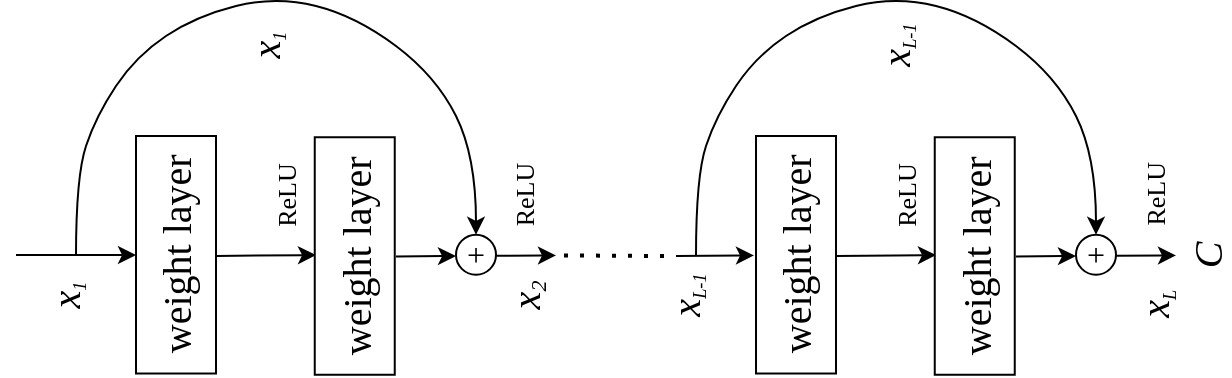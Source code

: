 <mxfile version="14.4.2" type="github">
  <diagram id="cEXB4-bxNu662J2PTYuq" name="第 1 页">
    <mxGraphModel dx="981" dy="552" grid="1" gridSize="10" guides="1" tooltips="1" connect="1" arrows="1" fold="1" page="1" pageScale="1" pageWidth="827" pageHeight="1169" math="0" shadow="0">
      <root>
        <mxCell id="0" />
        <mxCell id="1" parent="0" />
        <mxCell id="yHtuHeyz4KcuY9ajyl9l-1" value="&lt;font face=&quot;Times New Roman&quot; style=&quot;font-size: 20px&quot;&gt;weight layer&lt;/font&gt;" style="rounded=0;whiteSpace=wrap;html=1;rotation=-90;" vertex="1" parent="1">
          <mxGeometry x="80.63" y="269.38" width="118.75" height="40" as="geometry" />
        </mxCell>
        <mxCell id="yHtuHeyz4KcuY9ajyl9l-3" value="" style="endArrow=classic;html=1;" edge="1" parent="1">
          <mxGeometry width="50" height="50" relative="1" as="geometry">
            <mxPoint x="60" y="289.5" as="sourcePoint" />
            <mxPoint x="120" y="289.5" as="targetPoint" />
          </mxGeometry>
        </mxCell>
        <mxCell id="yHtuHeyz4KcuY9ajyl9l-4" value="" style="endArrow=classic;html=1;" edge="1" parent="1">
          <mxGeometry width="50" height="50" relative="1" as="geometry">
            <mxPoint x="160" y="290" as="sourcePoint" />
            <mxPoint x="210" y="289.5" as="targetPoint" />
          </mxGeometry>
        </mxCell>
        <mxCell id="yHtuHeyz4KcuY9ajyl9l-5" value="&lt;font face=&quot;Times New Roman&quot; style=&quot;font-size: 13px&quot;&gt;ReLU&lt;/font&gt;" style="text;html=1;resizable=0;autosize=1;align=center;verticalAlign=middle;points=[];fillColor=none;strokeColor=none;rounded=0;rotation=-90;" vertex="1" parent="1">
          <mxGeometry x="170" y="250" width="50" height="20" as="geometry" />
        </mxCell>
        <mxCell id="yHtuHeyz4KcuY9ajyl9l-7" value="&lt;font face=&quot;Times New Roman&quot;&gt;&lt;font&gt;&lt;i&gt;&lt;font style=&quot;font-size: 20px&quot;&gt;x&lt;/font&gt;&lt;font style=&quot;font-size: 11px&quot;&gt;&lt;sub&gt;1&lt;/sub&gt;&lt;/font&gt;&lt;/i&gt;&lt;/font&gt;&lt;/font&gt;" style="text;html=1;resizable=0;autosize=1;align=center;verticalAlign=middle;points=[];fillColor=none;strokeColor=none;rounded=0;rotation=-90;" vertex="1" parent="1">
          <mxGeometry x="70" y="295" width="30" height="30" as="geometry" />
        </mxCell>
        <mxCell id="yHtuHeyz4KcuY9ajyl9l-8" value="" style="endArrow=classic;html=1;" edge="1" parent="1">
          <mxGeometry width="50" height="50" relative="1" as="geometry">
            <mxPoint x="250" y="290.21" as="sourcePoint" />
            <mxPoint x="280" y="290" as="targetPoint" />
          </mxGeometry>
        </mxCell>
        <mxCell id="yHtuHeyz4KcuY9ajyl9l-9" value="" style="curved=1;endArrow=classic;html=1;entryX=0.5;entryY=0;entryDx=0;entryDy=0;" edge="1" parent="1" target="yHtuHeyz4KcuY9ajyl9l-12">
          <mxGeometry width="50" height="50" relative="1" as="geometry">
            <mxPoint x="90" y="290" as="sourcePoint" />
            <mxPoint x="320" y="210" as="targetPoint" />
            <Array as="points">
              <mxPoint x="90" y="250" />
              <mxPoint x="100" y="220" />
              <mxPoint x="120" y="190" />
              <mxPoint x="150" y="170" />
              <mxPoint x="190" y="160" />
              <mxPoint x="230" y="170" />
              <mxPoint x="270" y="200" />
              <mxPoint x="290" y="240" />
            </Array>
          </mxGeometry>
        </mxCell>
        <mxCell id="yHtuHeyz4KcuY9ajyl9l-10" value="&lt;font face=&quot;Times New Roman&quot; style=&quot;font-size: 20px&quot;&gt;weight layer&lt;/font&gt;" style="rounded=0;whiteSpace=wrap;html=1;rotation=-90;" vertex="1" parent="1">
          <mxGeometry x="170" y="270" width="118.75" height="40" as="geometry" />
        </mxCell>
        <mxCell id="yHtuHeyz4KcuY9ajyl9l-12" value="&lt;font style=&quot;font-size: 16px&quot; face=&quot;Times New Roman&quot;&gt;+&lt;/font&gt;" style="ellipse;whiteSpace=wrap;html=1;aspect=fixed;" vertex="1" parent="1">
          <mxGeometry x="280" y="279.38" width="20" height="20" as="geometry" />
        </mxCell>
        <mxCell id="yHtuHeyz4KcuY9ajyl9l-13" value="" style="endArrow=classic;html=1;" edge="1" parent="1">
          <mxGeometry width="50" height="50" relative="1" as="geometry">
            <mxPoint x="300" y="289.92" as="sourcePoint" />
            <mxPoint x="330" y="289.71" as="targetPoint" />
          </mxGeometry>
        </mxCell>
        <mxCell id="yHtuHeyz4KcuY9ajyl9l-14" value="&lt;font face=&quot;Times New Roman&quot;&gt;&lt;font&gt;&lt;i&gt;&lt;span style=&quot;font-size: 20px&quot;&gt;x&lt;/span&gt;&lt;sub&gt;&lt;font style=&quot;font-size: 11px&quot;&gt;2&lt;/font&gt;&lt;/sub&gt;&lt;/i&gt;&lt;/font&gt;&lt;/font&gt;" style="text;html=1;resizable=0;autosize=1;align=center;verticalAlign=middle;points=[];fillColor=none;strokeColor=none;rounded=0;rotation=-90;" vertex="1" parent="1">
          <mxGeometry x="300" y="295" width="30" height="30" as="geometry" />
        </mxCell>
        <mxCell id="yHtuHeyz4KcuY9ajyl9l-15" value="" style="endArrow=none;dashed=1;html=1;dashPattern=1 3;strokeWidth=2;" edge="1" parent="1">
          <mxGeometry width="50" height="50" relative="1" as="geometry">
            <mxPoint x="334" y="289.71" as="sourcePoint" />
            <mxPoint x="384" y="290" as="targetPoint" />
          </mxGeometry>
        </mxCell>
        <mxCell id="yHtuHeyz4KcuY9ajyl9l-29" value="&lt;font face=&quot;Times New Roman&quot; style=&quot;font-size: 20px&quot;&gt;weight layer&lt;/font&gt;" style="rounded=0;whiteSpace=wrap;html=1;rotation=-90;" vertex="1" parent="1">
          <mxGeometry x="390.63" y="269.38" width="118.75" height="40" as="geometry" />
        </mxCell>
        <mxCell id="yHtuHeyz4KcuY9ajyl9l-31" value="" style="endArrow=classic;html=1;" edge="1" parent="1">
          <mxGeometry width="50" height="50" relative="1" as="geometry">
            <mxPoint x="470" y="290" as="sourcePoint" />
            <mxPoint x="520" y="289.5" as="targetPoint" />
          </mxGeometry>
        </mxCell>
        <mxCell id="yHtuHeyz4KcuY9ajyl9l-32" value="&lt;font face=&quot;Times New Roman&quot; style=&quot;font-size: 13px&quot;&gt;ReLU&lt;/font&gt;" style="text;html=1;resizable=0;autosize=1;align=center;verticalAlign=middle;points=[];fillColor=none;strokeColor=none;rounded=0;rotation=-90;" vertex="1" parent="1">
          <mxGeometry x="480" y="250" width="50" height="20" as="geometry" />
        </mxCell>
        <mxCell id="yHtuHeyz4KcuY9ajyl9l-34" value="&lt;font face=&quot;Times New Roman&quot;&gt;&lt;font&gt;&lt;i&gt;&lt;font style=&quot;font-size: 20px&quot;&gt;x&lt;/font&gt;&lt;span style=&quot;font-size: 11px&quot;&gt;&lt;sub&gt;L-1&lt;/sub&gt;&lt;/span&gt;&lt;/i&gt;&lt;/font&gt;&lt;/font&gt;" style="text;html=1;resizable=0;autosize=1;align=center;verticalAlign=middle;points=[];fillColor=none;strokeColor=none;rounded=0;rotation=-90;" vertex="1" parent="1">
          <mxGeometry x="375" y="295" width="40" height="30" as="geometry" />
        </mxCell>
        <mxCell id="yHtuHeyz4KcuY9ajyl9l-35" value="" style="endArrow=classic;html=1;" edge="1" parent="1">
          <mxGeometry width="50" height="50" relative="1" as="geometry">
            <mxPoint x="560" y="290.21" as="sourcePoint" />
            <mxPoint x="590" y="290" as="targetPoint" />
          </mxGeometry>
        </mxCell>
        <mxCell id="yHtuHeyz4KcuY9ajyl9l-36" value="" style="curved=1;endArrow=classic;html=1;entryX=0.5;entryY=0;entryDx=0;entryDy=0;" edge="1" parent="1" target="yHtuHeyz4KcuY9ajyl9l-38">
          <mxGeometry width="50" height="50" relative="1" as="geometry">
            <mxPoint x="400" y="290" as="sourcePoint" />
            <mxPoint x="630" y="210" as="targetPoint" />
            <Array as="points">
              <mxPoint x="400" y="250" />
              <mxPoint x="410" y="220" />
              <mxPoint x="430" y="190" />
              <mxPoint x="460" y="170" />
              <mxPoint x="500" y="160" />
              <mxPoint x="540" y="170" />
              <mxPoint x="580" y="200" />
              <mxPoint x="600" y="240" />
            </Array>
          </mxGeometry>
        </mxCell>
        <mxCell id="yHtuHeyz4KcuY9ajyl9l-37" value="&lt;font face=&quot;Times New Roman&quot; style=&quot;font-size: 20px&quot;&gt;weight layer&lt;/font&gt;" style="rounded=0;whiteSpace=wrap;html=1;rotation=-90;" vertex="1" parent="1">
          <mxGeometry x="480" y="270" width="118.75" height="40" as="geometry" />
        </mxCell>
        <mxCell id="yHtuHeyz4KcuY9ajyl9l-38" value="&lt;font style=&quot;font-size: 16px&quot; face=&quot;Times New Roman&quot;&gt;+&lt;/font&gt;" style="ellipse;whiteSpace=wrap;html=1;aspect=fixed;" vertex="1" parent="1">
          <mxGeometry x="590" y="279.38" width="20" height="20" as="geometry" />
        </mxCell>
        <mxCell id="yHtuHeyz4KcuY9ajyl9l-39" value="" style="endArrow=classic;html=1;" edge="1" parent="1">
          <mxGeometry width="50" height="50" relative="1" as="geometry">
            <mxPoint x="610" y="289.92" as="sourcePoint" />
            <mxPoint x="640" y="289.71" as="targetPoint" />
          </mxGeometry>
        </mxCell>
        <mxCell id="yHtuHeyz4KcuY9ajyl9l-41" value="" style="endArrow=classic;html=1;" edge="1" parent="1">
          <mxGeometry width="50" height="50" relative="1" as="geometry">
            <mxPoint x="390" y="290" as="sourcePoint" />
            <mxPoint x="429" y="289.71" as="targetPoint" />
          </mxGeometry>
        </mxCell>
        <mxCell id="yHtuHeyz4KcuY9ajyl9l-42" value="&lt;font face=&quot;Times New Roman&quot;&gt;&lt;font&gt;&lt;i&gt;&lt;font style=&quot;font-size: 20px&quot;&gt;x&lt;/font&gt;&lt;span style=&quot;font-size: 11px&quot;&gt;&lt;sub&gt;L&lt;/sub&gt;&lt;/span&gt;&lt;/i&gt;&lt;/font&gt;&lt;/font&gt;" style="text;html=1;resizable=0;autosize=1;align=center;verticalAlign=middle;points=[];fillColor=none;strokeColor=none;rounded=0;rotation=-90;" vertex="1" parent="1">
          <mxGeometry x="615" y="299.38" width="30" height="30" as="geometry" />
        </mxCell>
        <mxCell id="yHtuHeyz4KcuY9ajyl9l-43" value="&lt;font face=&quot;Times New Roman&quot; style=&quot;font-size: 13px&quot;&gt;ReLU&lt;/font&gt;" style="text;html=1;resizable=0;autosize=1;align=center;verticalAlign=middle;points=[];fillColor=none;strokeColor=none;rounded=0;rotation=-90;" vertex="1" parent="1">
          <mxGeometry x="288.75" y="250" width="50" height="20" as="geometry" />
        </mxCell>
        <mxCell id="yHtuHeyz4KcuY9ajyl9l-44" value="&lt;font face=&quot;Times New Roman&quot; style=&quot;font-size: 13px&quot;&gt;ReLU&lt;/font&gt;" style="text;html=1;resizable=0;autosize=1;align=center;verticalAlign=middle;points=[];fillColor=none;strokeColor=none;rounded=0;rotation=-90;" vertex="1" parent="1">
          <mxGeometry x="605" y="249.38" width="50" height="20" as="geometry" />
        </mxCell>
        <mxCell id="yHtuHeyz4KcuY9ajyl9l-45" value="&lt;font face=&quot;Times New Roman&quot; size=&quot;1&quot;&gt;&lt;i style=&quot;font-size: 20px&quot;&gt;C&lt;/i&gt;&lt;/font&gt;" style="text;html=1;resizable=0;autosize=1;align=center;verticalAlign=middle;points=[];fillColor=none;strokeColor=none;rounded=0;rotation=-90;" vertex="1" parent="1">
          <mxGeometry x="640" y="280" width="30" height="20" as="geometry" />
        </mxCell>
        <mxCell id="yHtuHeyz4KcuY9ajyl9l-46" value="&lt;font face=&quot;Times New Roman&quot;&gt;&lt;font&gt;&lt;i&gt;&lt;font style=&quot;font-size: 20px&quot;&gt;x&lt;/font&gt;&lt;font style=&quot;font-size: 11px&quot;&gt;&lt;sub&gt;1&lt;/sub&gt;&lt;/font&gt;&lt;/i&gt;&lt;/font&gt;&lt;/font&gt;" style="text;html=1;resizable=0;autosize=1;align=center;verticalAlign=middle;points=[];fillColor=none;strokeColor=none;rounded=0;rotation=-90;" vertex="1" parent="1">
          <mxGeometry x="170" y="170" width="30" height="30" as="geometry" />
        </mxCell>
        <mxCell id="yHtuHeyz4KcuY9ajyl9l-47" value="&lt;font face=&quot;Times New Roman&quot;&gt;&lt;font&gt;&lt;i&gt;&lt;font style=&quot;font-size: 20px&quot;&gt;x&lt;/font&gt;&lt;span style=&quot;font-size: 11px&quot;&gt;&lt;sub&gt;L-1&lt;/sub&gt;&lt;/span&gt;&lt;/i&gt;&lt;/font&gt;&lt;/font&gt;" style="text;html=1;resizable=0;autosize=1;align=center;verticalAlign=middle;points=[];fillColor=none;strokeColor=none;rounded=0;rotation=-90;" vertex="1" parent="1">
          <mxGeometry x="480" y="170" width="40" height="30" as="geometry" />
        </mxCell>
      </root>
    </mxGraphModel>
  </diagram>
</mxfile>
